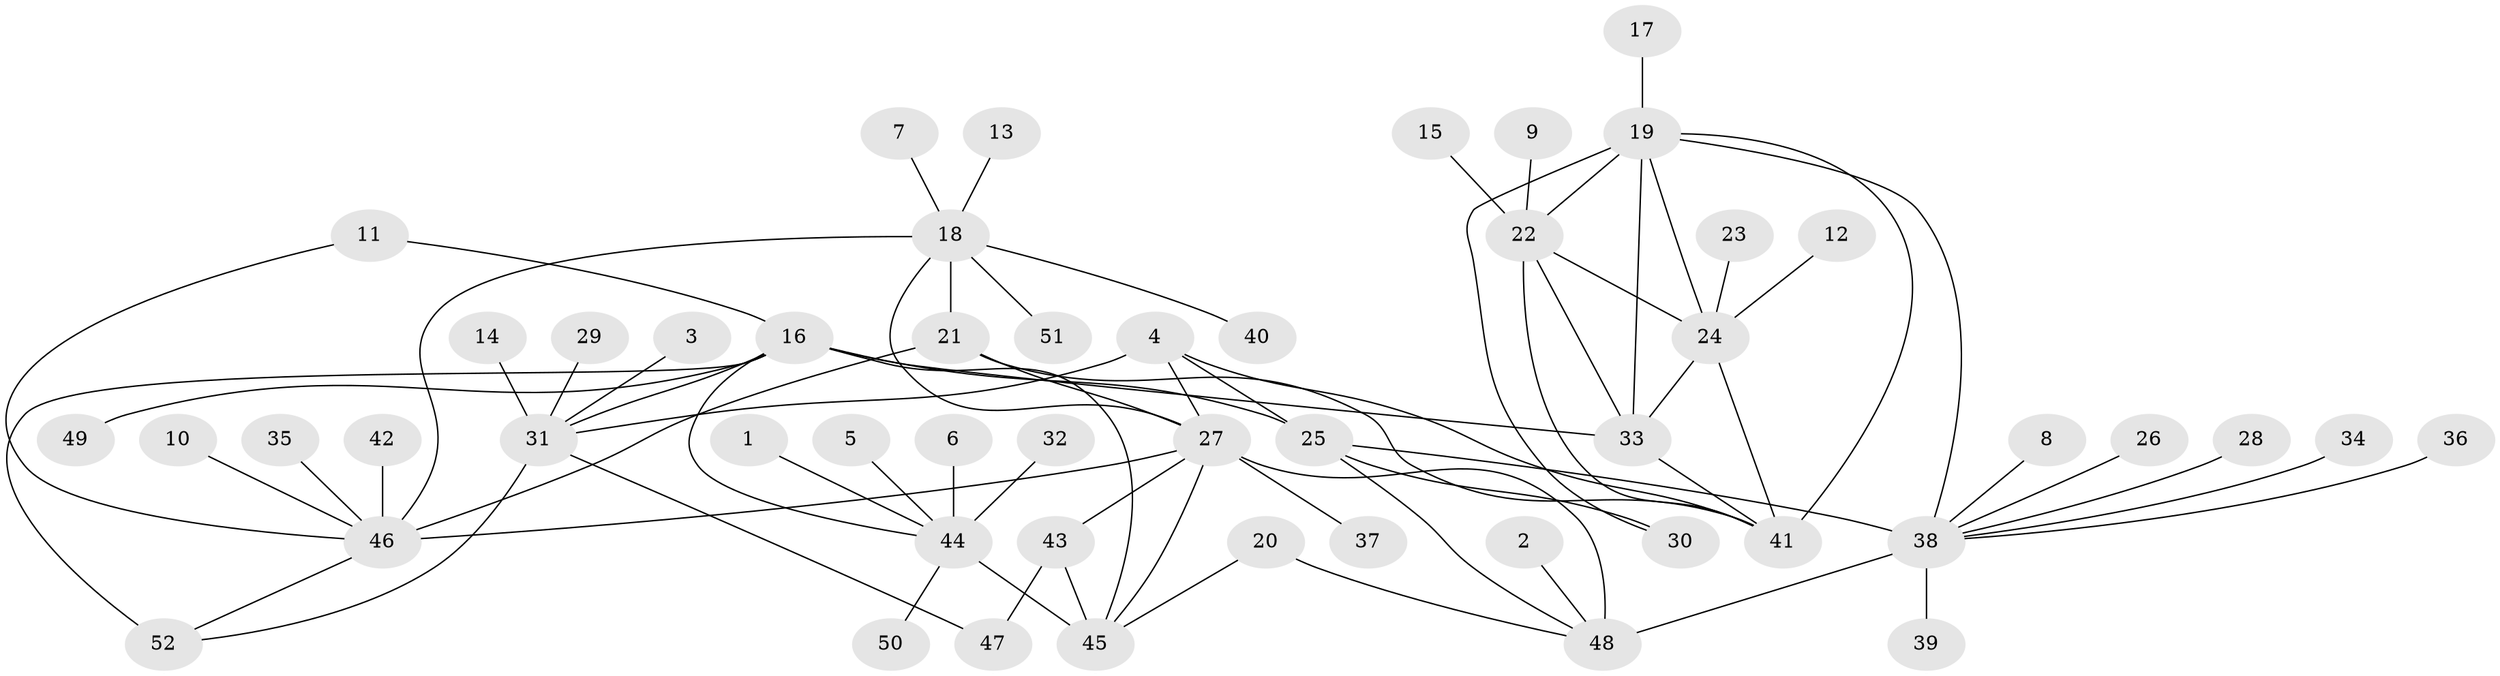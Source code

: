 // original degree distribution, {9: 0.038834951456310676, 6: 0.04854368932038835, 7: 0.04854368932038835, 5: 0.019417475728155338, 8: 0.04854368932038835, 13: 0.009708737864077669, 11: 0.009708737864077669, 4: 0.009708737864077669, 10: 0.009708737864077669, 12: 0.009708737864077669, 1: 0.6116504854368932, 2: 0.11650485436893204, 3: 0.019417475728155338}
// Generated by graph-tools (version 1.1) at 2025/02/03/09/25 03:02:35]
// undirected, 52 vertices, 75 edges
graph export_dot {
graph [start="1"]
  node [color=gray90,style=filled];
  1;
  2;
  3;
  4;
  5;
  6;
  7;
  8;
  9;
  10;
  11;
  12;
  13;
  14;
  15;
  16;
  17;
  18;
  19;
  20;
  21;
  22;
  23;
  24;
  25;
  26;
  27;
  28;
  29;
  30;
  31;
  32;
  33;
  34;
  35;
  36;
  37;
  38;
  39;
  40;
  41;
  42;
  43;
  44;
  45;
  46;
  47;
  48;
  49;
  50;
  51;
  52;
  1 -- 44 [weight=1.0];
  2 -- 48 [weight=1.0];
  3 -- 31 [weight=1.0];
  4 -- 25 [weight=2.0];
  4 -- 27 [weight=1.0];
  4 -- 31 [weight=6.0];
  4 -- 41 [weight=1.0];
  5 -- 44 [weight=1.0];
  6 -- 44 [weight=1.0];
  7 -- 18 [weight=1.0];
  8 -- 38 [weight=1.0];
  9 -- 22 [weight=1.0];
  10 -- 46 [weight=1.0];
  11 -- 16 [weight=1.0];
  11 -- 46 [weight=1.0];
  12 -- 24 [weight=1.0];
  13 -- 18 [weight=1.0];
  14 -- 31 [weight=1.0];
  15 -- 22 [weight=1.0];
  16 -- 25 [weight=1.0];
  16 -- 31 [weight=1.0];
  16 -- 33 [weight=1.0];
  16 -- 44 [weight=2.0];
  16 -- 45 [weight=2.0];
  16 -- 49 [weight=1.0];
  16 -- 52 [weight=2.0];
  17 -- 19 [weight=1.0];
  18 -- 21 [weight=2.0];
  18 -- 27 [weight=1.0];
  18 -- 40 [weight=1.0];
  18 -- 46 [weight=1.0];
  18 -- 51 [weight=1.0];
  19 -- 22 [weight=1.0];
  19 -- 24 [weight=1.0];
  19 -- 30 [weight=1.0];
  19 -- 33 [weight=1.0];
  19 -- 38 [weight=1.0];
  19 -- 41 [weight=1.0];
  20 -- 45 [weight=1.0];
  20 -- 48 [weight=1.0];
  21 -- 27 [weight=2.0];
  21 -- 41 [weight=1.0];
  21 -- 46 [weight=2.0];
  22 -- 24 [weight=1.0];
  22 -- 33 [weight=1.0];
  22 -- 41 [weight=1.0];
  23 -- 24 [weight=1.0];
  24 -- 33 [weight=1.0];
  24 -- 41 [weight=1.0];
  25 -- 30 [weight=1.0];
  25 -- 38 [weight=3.0];
  25 -- 48 [weight=1.0];
  26 -- 38 [weight=1.0];
  27 -- 37 [weight=1.0];
  27 -- 43 [weight=1.0];
  27 -- 45 [weight=1.0];
  27 -- 46 [weight=1.0];
  27 -- 48 [weight=1.0];
  28 -- 38 [weight=1.0];
  29 -- 31 [weight=1.0];
  31 -- 47 [weight=1.0];
  31 -- 52 [weight=1.0];
  32 -- 44 [weight=1.0];
  33 -- 41 [weight=1.0];
  34 -- 38 [weight=1.0];
  35 -- 46 [weight=1.0];
  36 -- 38 [weight=1.0];
  38 -- 39 [weight=1.0];
  38 -- 48 [weight=3.0];
  42 -- 46 [weight=1.0];
  43 -- 45 [weight=1.0];
  43 -- 47 [weight=1.0];
  44 -- 45 [weight=4.0];
  44 -- 50 [weight=1.0];
  46 -- 52 [weight=1.0];
}
